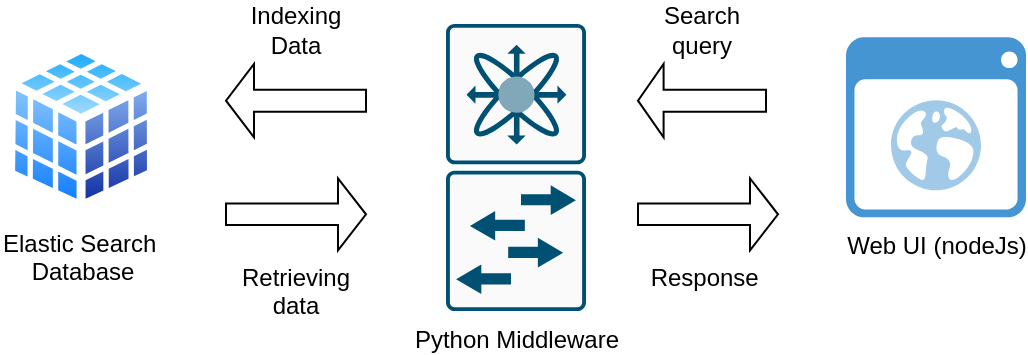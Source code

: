 <mxfile version="24.7.7">
  <diagram name="Page-1" id="OML9Wt-XbSHljCsk3fw1">
    <mxGraphModel dx="936" dy="474" grid="1" gridSize="10" guides="1" tooltips="1" connect="1" arrows="1" fold="1" page="1" pageScale="1" pageWidth="827" pageHeight="1169" math="0" shadow="0">
      <root>
        <mxCell id="0" />
        <mxCell id="1" parent="0" />
        <mxCell id="Ii-oey8H-uBz01F-xz1z-1" value="Elastic Search&amp;nbsp;&lt;div&gt;Database&lt;/div&gt;" style="image;aspect=fixed;perimeter=ellipsePerimeter;html=1;align=center;shadow=0;dashed=0;spacingTop=3;image=img/lib/active_directory/database_cube.svg;" vertex="1" parent="1">
          <mxGeometry x="140" y="160" width="75" height="83.33" as="geometry" />
        </mxCell>
        <mxCell id="Ii-oey8H-uBz01F-xz1z-2" value="Python Middleware" style="sketch=0;points=[[0.015,0.015,0],[0.985,0.015,0],[0.985,0.985,0],[0.015,0.985,0],[0.25,0,0],[0.5,0,0],[0.75,0,0],[1,0.25,0],[1,0.5,0],[1,0.75,0],[0.75,1,0],[0.5,1,0],[0.25,1,0],[0,0.75,0],[0,0.5,0],[0,0.25,0]];verticalLabelPosition=bottom;html=1;verticalAlign=top;aspect=fixed;align=center;pointerEvents=1;shape=mxgraph.cisco19.rect;prIcon=l2_modular2;fillColor=#FAFAFA;strokeColor=#005073;" vertex="1" parent="1">
          <mxGeometry x="360" y="150" width="70" height="143.5" as="geometry" />
        </mxCell>
        <mxCell id="Ii-oey8H-uBz01F-xz1z-3" value="Web UI (nodeJs)" style="shadow=0;dashed=0;html=1;strokeColor=none;fillColor=#4495D1;labelPosition=center;verticalLabelPosition=bottom;verticalAlign=top;align=center;outlineConnect=0;shape=mxgraph.veeam.2d.web_ui;" vertex="1" parent="1">
          <mxGeometry x="560" y="156.66" width="90" height="90" as="geometry" />
        </mxCell>
        <mxCell id="Ii-oey8H-uBz01F-xz1z-4" value="Indexing Data" style="shape=singleArrow;direction=west;whiteSpace=wrap;html=1;labelPosition=center;verticalLabelPosition=top;align=center;verticalAlign=bottom;" vertex="1" parent="1">
          <mxGeometry x="250" y="170" width="70" height="36.66" as="geometry" />
        </mxCell>
        <mxCell id="Ii-oey8H-uBz01F-xz1z-6" value="Retrieving data" style="shape=singleArrow;whiteSpace=wrap;html=1;labelPosition=center;verticalLabelPosition=bottom;align=center;verticalAlign=top;" vertex="1" parent="1">
          <mxGeometry x="250" y="227.16" width="70" height="36" as="geometry" />
        </mxCell>
        <mxCell id="Ii-oey8H-uBz01F-xz1z-8" value="Search query" style="shape=singleArrow;direction=west;whiteSpace=wrap;html=1;labelPosition=center;verticalLabelPosition=top;align=center;verticalAlign=bottom;" vertex="1" parent="1">
          <mxGeometry x="456" y="170" width="64" height="36.66" as="geometry" />
        </mxCell>
        <mxCell id="Ii-oey8H-uBz01F-xz1z-9" value="Response&amp;nbsp;" style="shape=singleArrow;whiteSpace=wrap;html=1;labelPosition=center;verticalLabelPosition=bottom;align=center;verticalAlign=top;" vertex="1" parent="1">
          <mxGeometry x="456" y="227.16" width="70" height="36" as="geometry" />
        </mxCell>
      </root>
    </mxGraphModel>
  </diagram>
</mxfile>
